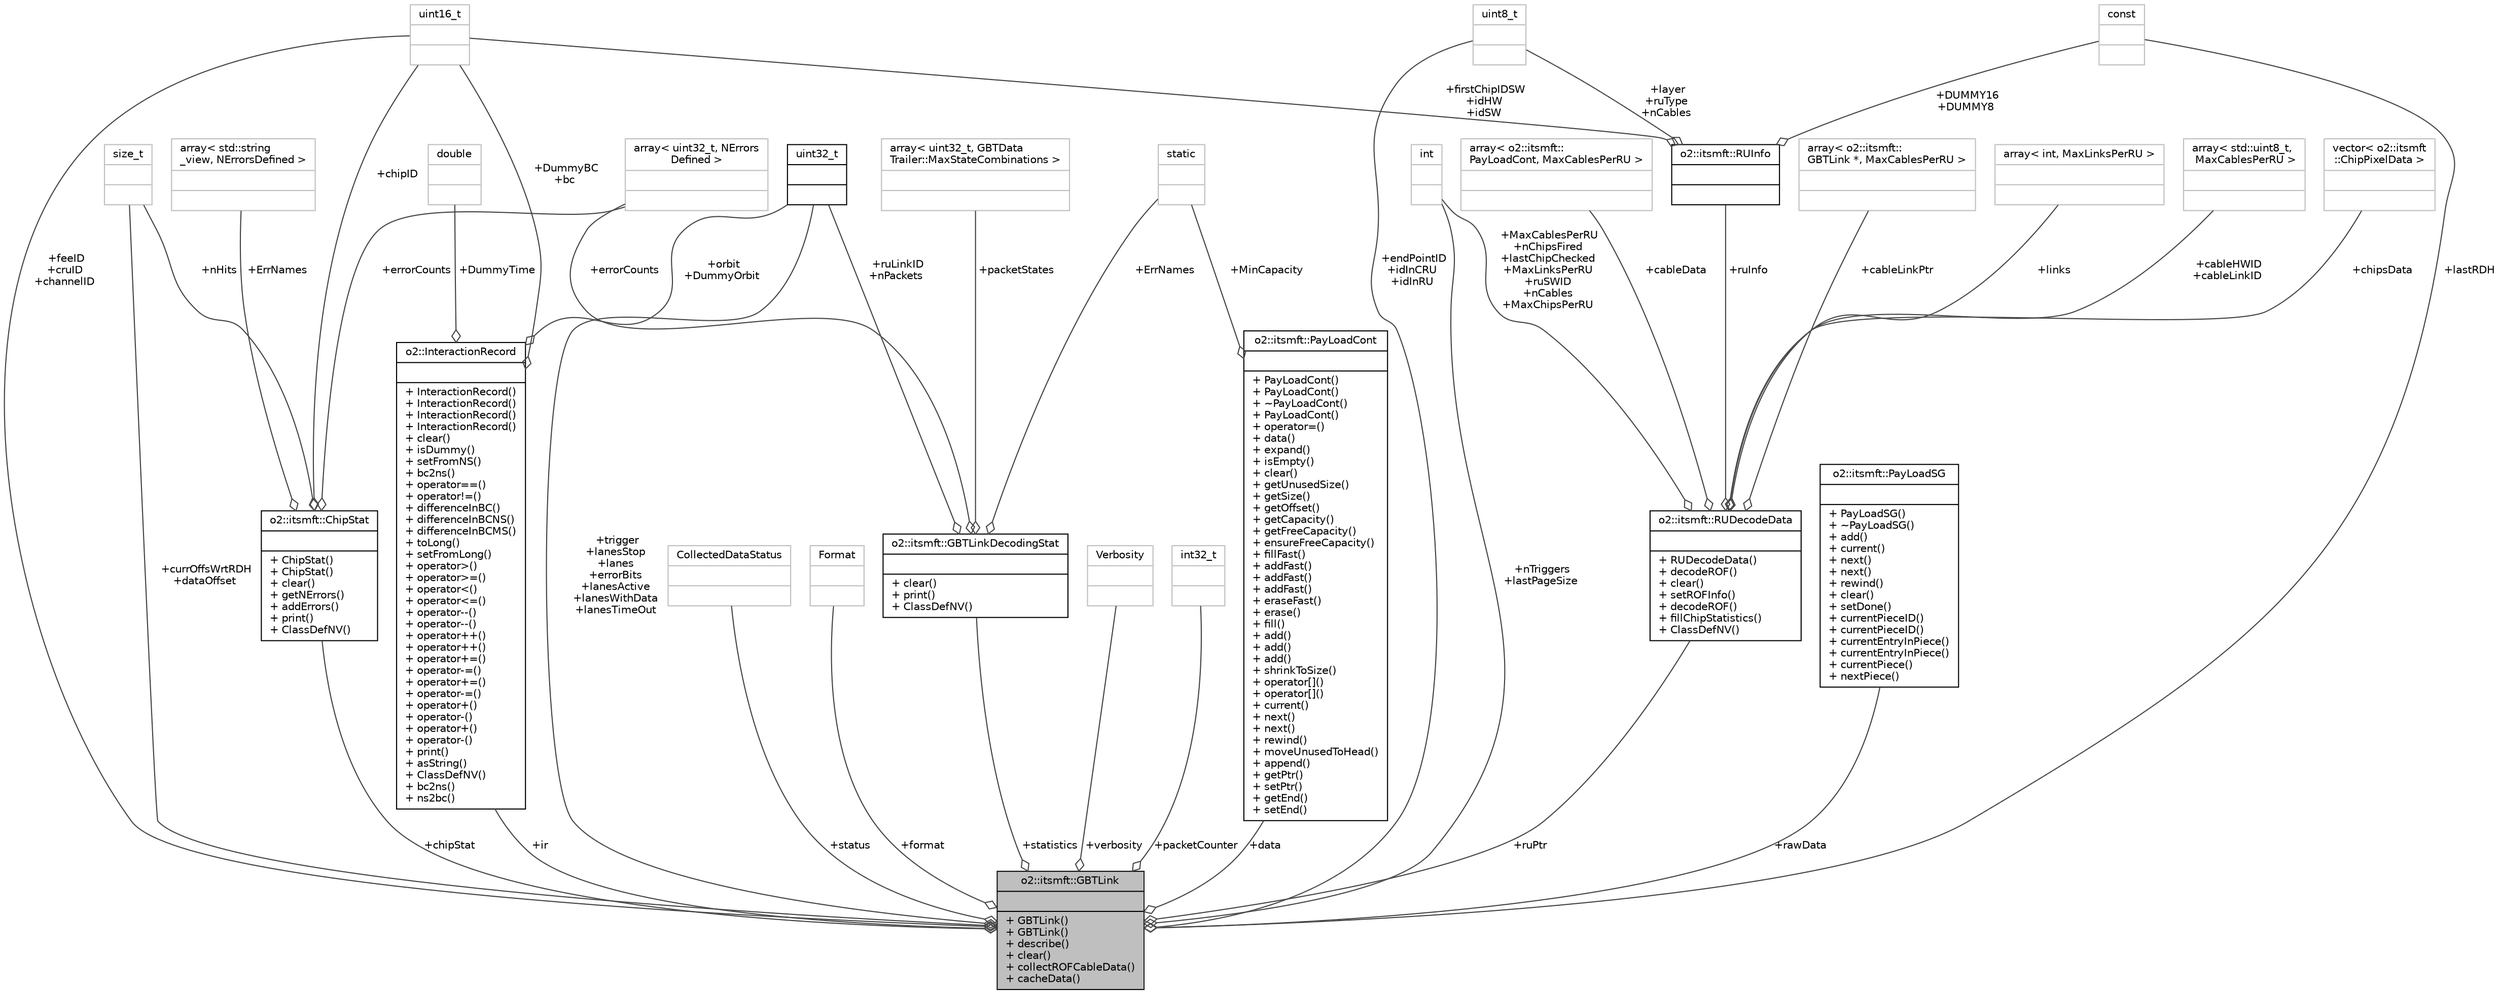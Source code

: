 digraph "o2::itsmft::GBTLink"
{
 // INTERACTIVE_SVG=YES
  bgcolor="transparent";
  edge [fontname="Helvetica",fontsize="10",labelfontname="Helvetica",labelfontsize="10"];
  node [fontname="Helvetica",fontsize="10",shape=record];
  Node1 [label="{o2::itsmft::GBTLink\n||+ GBTLink()\l+ GBTLink()\l+ describe()\l+ clear()\l+ collectROFCableData()\l+ cacheData()\l}",height=0.2,width=0.4,color="black", fillcolor="grey75", style="filled", fontcolor="black"];
  Node2 -> Node1 [color="grey25",fontsize="10",style="solid",label=" +chipStat" ,arrowhead="odiamond",fontname="Helvetica"];
  Node2 [label="{o2::itsmft::ChipStat\n||+ ChipStat()\l+ ChipStat()\l+ clear()\l+ getNErrors()\l+ addErrors()\l+ print()\l+ ClassDefNV()\l}",height=0.2,width=0.4,color="black",URL="$d5/d7c/structo2_1_1itsmft_1_1ChipStat.html"];
  Node3 -> Node2 [color="grey25",fontsize="10",style="solid",label=" +chipID" ,arrowhead="odiamond",fontname="Helvetica"];
  Node3 [label="{uint16_t\n||}",height=0.2,width=0.4,color="grey75"];
  Node4 -> Node2 [color="grey25",fontsize="10",style="solid",label=" +errorCounts" ,arrowhead="odiamond",fontname="Helvetica"];
  Node4 [label="{array\< uint32_t, NErrors\lDefined \>\n||}",height=0.2,width=0.4,color="grey75"];
  Node5 -> Node2 [color="grey25",fontsize="10",style="solid",label=" +nHits" ,arrowhead="odiamond",fontname="Helvetica"];
  Node5 [label="{size_t\n||}",height=0.2,width=0.4,color="grey75"];
  Node6 -> Node2 [color="grey25",fontsize="10",style="solid",label=" +ErrNames" ,arrowhead="odiamond",fontname="Helvetica"];
  Node6 [label="{array\< std::string\l_view, NErrorsDefined \>\n||}",height=0.2,width=0.4,color="grey75"];
  Node7 -> Node1 [color="grey25",fontsize="10",style="solid",label=" +ir" ,arrowhead="odiamond",fontname="Helvetica"];
  Node7 [label="{o2::InteractionRecord\n||+ InteractionRecord()\l+ InteractionRecord()\l+ InteractionRecord()\l+ InteractionRecord()\l+ clear()\l+ isDummy()\l+ setFromNS()\l+ bc2ns()\l+ operator==()\l+ operator!=()\l+ differenceInBC()\l+ differenceInBCNS()\l+ differenceInBCMS()\l+ toLong()\l+ setFromLong()\l+ operator\>()\l+ operator\>=()\l+ operator\<()\l+ operator\<=()\l+ operator--()\l+ operator--()\l+ operator++()\l+ operator++()\l+ operator+=()\l+ operator-=()\l+ operator+=()\l+ operator-=()\l+ operator+()\l+ operator-()\l+ operator+()\l+ operator-()\l+ print()\l+ asString()\l+ ClassDefNV()\l+ bc2ns()\l+ ns2bc()\l}",height=0.2,width=0.4,color="black",URL="$d1/d21/structo2_1_1InteractionRecord.html"];
  Node8 -> Node7 [color="grey25",fontsize="10",style="solid",label=" +DummyTime" ,arrowhead="odiamond",fontname="Helvetica"];
  Node8 [label="{double\n||}",height=0.2,width=0.4,color="grey75"];
  Node3 -> Node7 [color="grey25",fontsize="10",style="solid",label=" +DummyBC\n+bc" ,arrowhead="odiamond",fontname="Helvetica"];
  Node9 -> Node7 [color="grey25",fontsize="10",style="solid",label=" +orbit\n+DummyOrbit" ,arrowhead="odiamond",fontname="Helvetica"];
  Node9 [label="{uint32_t\n||}",height=0.2,width=0.4,color="black",URL="$d3/d87/classuint32__t.html"];
  Node3 -> Node1 [color="grey25",fontsize="10",style="solid",label=" +feeID\n+cruID\n+channelID" ,arrowhead="odiamond",fontname="Helvetica"];
  Node10 -> Node1 [color="grey25",fontsize="10",style="solid",label=" +status" ,arrowhead="odiamond",fontname="Helvetica"];
  Node10 [label="{CollectedDataStatus\n||}",height=0.2,width=0.4,color="grey75"];
  Node11 -> Node1 [color="grey25",fontsize="10",style="solid",label=" +format" ,arrowhead="odiamond",fontname="Helvetica"];
  Node11 [label="{Format\n||}",height=0.2,width=0.4,color="grey75"];
  Node12 -> Node1 [color="grey25",fontsize="10",style="solid",label=" +endPointID\n+idInCRU\n+idInRU" ,arrowhead="odiamond",fontname="Helvetica"];
  Node12 [label="{uint8_t\n||}",height=0.2,width=0.4,color="grey75"];
  Node13 -> Node1 [color="grey25",fontsize="10",style="solid",label=" +verbosity" ,arrowhead="odiamond",fontname="Helvetica"];
  Node13 [label="{Verbosity\n||}",height=0.2,width=0.4,color="grey75"];
  Node5 -> Node1 [color="grey25",fontsize="10",style="solid",label=" +currOffsWrtRDH\n+dataOffset" ,arrowhead="odiamond",fontname="Helvetica"];
  Node14 -> Node1 [color="grey25",fontsize="10",style="solid",label=" +packetCounter" ,arrowhead="odiamond",fontname="Helvetica"];
  Node14 [label="{int32_t\n||}",height=0.2,width=0.4,color="grey75"];
  Node9 -> Node1 [color="grey25",fontsize="10",style="solid",label=" +trigger\n+lanesStop\n+lanes\n+errorBits\n+lanesActive\n+lanesWithData\n+lanesTimeOut" ,arrowhead="odiamond",fontname="Helvetica"];
  Node15 -> Node1 [color="grey25",fontsize="10",style="solid",label=" +nTriggers\n+lastPageSize" ,arrowhead="odiamond",fontname="Helvetica"];
  Node15 [label="{int\n||}",height=0.2,width=0.4,color="grey75"];
  Node16 -> Node1 [color="grey25",fontsize="10",style="solid",label=" +statistics" ,arrowhead="odiamond",fontname="Helvetica"];
  Node16 [label="{o2::itsmft::GBTLinkDecodingStat\n||+ clear()\l+ print()\l+ ClassDefNV()\l}",height=0.2,width=0.4,color="black",URL="$d1/d6f/structo2_1_1itsmft_1_1GBTLinkDecodingStat.html",tooltip="Statistics for per-link decoding. "];
  Node4 -> Node16 [color="grey25",fontsize="10",style="solid",label=" +errorCounts" ,arrowhead="odiamond",fontname="Helvetica"];
  Node9 -> Node16 [color="grey25",fontsize="10",style="solid",label=" +ruLinkID\n+nPackets" ,arrowhead="odiamond",fontname="Helvetica"];
  Node17 -> Node16 [color="grey25",fontsize="10",style="solid",label=" +packetStates" ,arrowhead="odiamond",fontname="Helvetica"];
  Node17 [label="{array\< uint32_t, GBTData\lTrailer::MaxStateCombinations \>\n||}",height=0.2,width=0.4,color="grey75"];
  Node18 -> Node16 [color="grey25",fontsize="10",style="solid",label=" +ErrNames" ,arrowhead="odiamond",fontname="Helvetica"];
  Node18 [label="{static\n||}",height=0.2,width=0.4,color="grey75"];
  Node19 -> Node1 [color="grey25",fontsize="10",style="solid",label=" +data" ,arrowhead="odiamond",fontname="Helvetica"];
  Node19 [label="{o2::itsmft::PayLoadCont\n||+ PayLoadCont()\l+ PayLoadCont()\l+ ~PayLoadCont()\l+ PayLoadCont()\l+ operator=()\l+ data()\l+ expand()\l+ isEmpty()\l+ clear()\l+ getUnusedSize()\l+ getSize()\l+ getOffset()\l+ getCapacity()\l+ getFreeCapacity()\l+ ensureFreeCapacity()\l+ fillFast()\l+ addFast()\l+ addFast()\l+ addFast()\l+ eraseFast()\l+ erase()\l+ fill()\l+ add()\l+ add()\l+ add()\l+ shrinkToSize()\l+ operator[]()\l+ operator[]()\l+ current()\l+ next()\l+ next()\l+ rewind()\l+ moveUnusedToHead()\l+ append()\l+ getPtr()\l+ setPtr()\l+ getEnd()\l+ setEnd()\l}",height=0.2,width=0.4,color="black",URL="$df/dd1/classo2_1_1itsmft_1_1PayLoadCont.html"];
  Node18 -> Node19 [color="grey25",fontsize="10",style="solid",label=" +MinCapacity" ,arrowhead="odiamond",fontname="Helvetica"];
  Node20 -> Node1 [color="grey25",fontsize="10",style="solid",label=" +lastRDH" ,arrowhead="odiamond",fontname="Helvetica"];
  Node20 [label="{const\n||}",height=0.2,width=0.4,color="grey75"];
  Node21 -> Node1 [color="grey25",fontsize="10",style="solid",label=" +rawData" ,arrowhead="odiamond",fontname="Helvetica"];
  Node21 [label="{o2::itsmft::PayLoadSG\n||+ PayLoadSG()\l+ ~PayLoadSG()\l+ add()\l+ current()\l+ next()\l+ next()\l+ rewind()\l+ clear()\l+ setDone()\l+ currentPieceID()\l+ currentPieceID()\l+ currentEntryInPiece()\l+ currentEntryInPiece()\l+ currentPiece()\l+ nextPiece()\l}",height=0.2,width=0.4,color="black",URL="$d6/df2/classo2_1_1itsmft_1_1PayLoadSG.html"];
  Node22 -> Node1 [color="grey25",fontsize="10",style="solid",label=" +ruPtr" ,arrowhead="odiamond",fontname="Helvetica"];
  Node22 [label="{o2::itsmft::RUDecodeData\n||+ RUDecodeData()\l+ decodeROF()\l+ clear()\l+ setROFInfo()\l+ decodeROF()\l+ fillChipStatistics()\l+ ClassDefNV()\l}",height=0.2,width=0.4,color="black",URL="$d0/df7/structo2_1_1itsmft_1_1RUDecodeData.html"];
  Node23 -> Node22 [color="grey25",fontsize="10",style="solid",label=" +cableHWID\n+cableLinkID" ,arrowhead="odiamond",fontname="Helvetica"];
  Node23 [label="{array\< std::uint8_t,\l MaxCablesPerRU \>\n||}",height=0.2,width=0.4,color="grey75"];
  Node24 -> Node22 [color="grey25",fontsize="10",style="solid",label=" +chipsData" ,arrowhead="odiamond",fontname="Helvetica"];
  Node24 [label="{vector\< o2::itsmft\l::ChipPixelData \>\n||}",height=0.2,width=0.4,color="grey75"];
  Node25 -> Node22 [color="grey25",fontsize="10",style="solid",label=" +cableData" ,arrowhead="odiamond",fontname="Helvetica"];
  Node25 [label="{array\< o2::itsmft::\lPayLoadCont, MaxCablesPerRU \>\n||}",height=0.2,width=0.4,color="grey75"];
  Node15 -> Node22 [color="grey25",fontsize="10",style="solid",label=" +MaxCablesPerRU\n+nChipsFired\n+lastChipChecked\n+MaxLinksPerRU\n+ruSWID\n+nCables\n+MaxChipsPerRU" ,arrowhead="odiamond",fontname="Helvetica"];
  Node26 -> Node22 [color="grey25",fontsize="10",style="solid",label=" +ruInfo" ,arrowhead="odiamond",fontname="Helvetica"];
  Node26 [label="{o2::itsmft::RUInfo\n||}",height=0.2,width=0.4,color="black",URL="$dd/d8d/structo2_1_1itsmft_1_1RUInfo.html"];
  Node3 -> Node26 [color="grey25",fontsize="10",style="solid",label=" +firstChipIDSW\n+idHW\n+idSW" ,arrowhead="odiamond",fontname="Helvetica"];
  Node12 -> Node26 [color="grey25",fontsize="10",style="solid",label=" +layer\n+ruType\n+nCables" ,arrowhead="odiamond",fontname="Helvetica"];
  Node20 -> Node26 [color="grey25",fontsize="10",style="solid",label=" +DUMMY16\n+DUMMY8" ,arrowhead="odiamond",fontname="Helvetica"];
  Node27 -> Node22 [color="grey25",fontsize="10",style="solid",label=" +cableLinkPtr" ,arrowhead="odiamond",fontname="Helvetica"];
  Node27 [label="{array\< o2::itsmft::\lGBTLink *, MaxCablesPerRU \>\n||}",height=0.2,width=0.4,color="grey75"];
  Node28 -> Node22 [color="grey25",fontsize="10",style="solid",label=" +links" ,arrowhead="odiamond",fontname="Helvetica"];
  Node28 [label="{array\< int, MaxLinksPerRU \>\n||}",height=0.2,width=0.4,color="grey75"];
}
